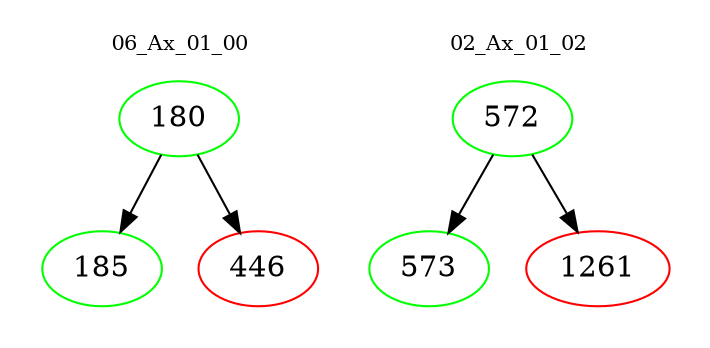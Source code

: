 digraph{
subgraph cluster_0 {
color = white
label = "06_Ax_01_00";
fontsize=10;
T0_180 [label="180", color="green"]
T0_180 -> T0_185 [color="black"]
T0_185 [label="185", color="green"]
T0_180 -> T0_446 [color="black"]
T0_446 [label="446", color="red"]
}
subgraph cluster_1 {
color = white
label = "02_Ax_01_02";
fontsize=10;
T1_572 [label="572", color="green"]
T1_572 -> T1_573 [color="black"]
T1_573 [label="573", color="green"]
T1_572 -> T1_1261 [color="black"]
T1_1261 [label="1261", color="red"]
}
}

